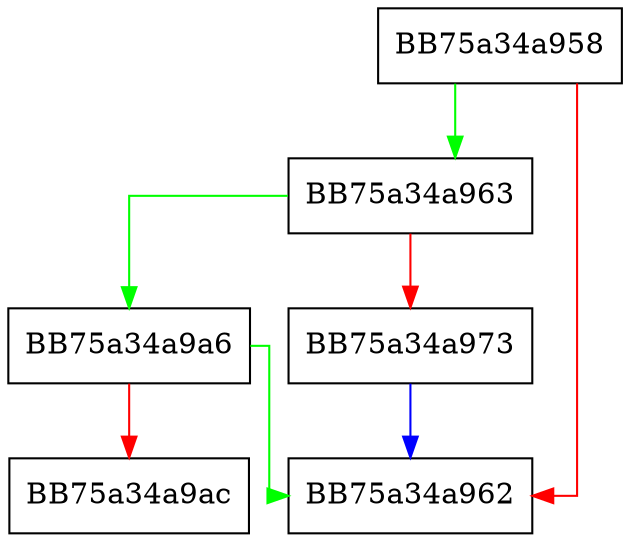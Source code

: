 digraph SyncFlagsOtherPage {
  node [shape="box"];
  graph [splines=ortho];
  BB75a34a958 -> BB75a34a963 [color="green"];
  BB75a34a958 -> BB75a34a962 [color="red"];
  BB75a34a963 -> BB75a34a9a6 [color="green"];
  BB75a34a963 -> BB75a34a973 [color="red"];
  BB75a34a973 -> BB75a34a962 [color="blue"];
  BB75a34a9a6 -> BB75a34a962 [color="green"];
  BB75a34a9a6 -> BB75a34a9ac [color="red"];
}